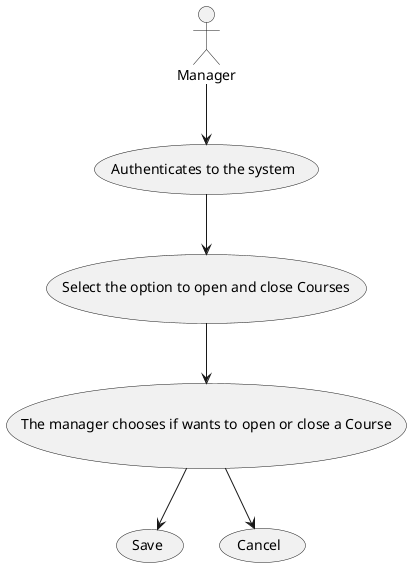 @startuml
'https://plantuml.com/use-case-diagram




actor Manager
    Manager -down-> (Authenticates to the system)
    (Authenticates to the system) --> (Select the option to open and close Courses)
    (Select the option to open and close Courses) --> (The manager chooses if wants to open or close a Course)

  (The manager chooses if wants to open or close a Course) --> (Save)
  (The manager chooses if wants to open or close a Course) --> (Cancel)


@enduml
